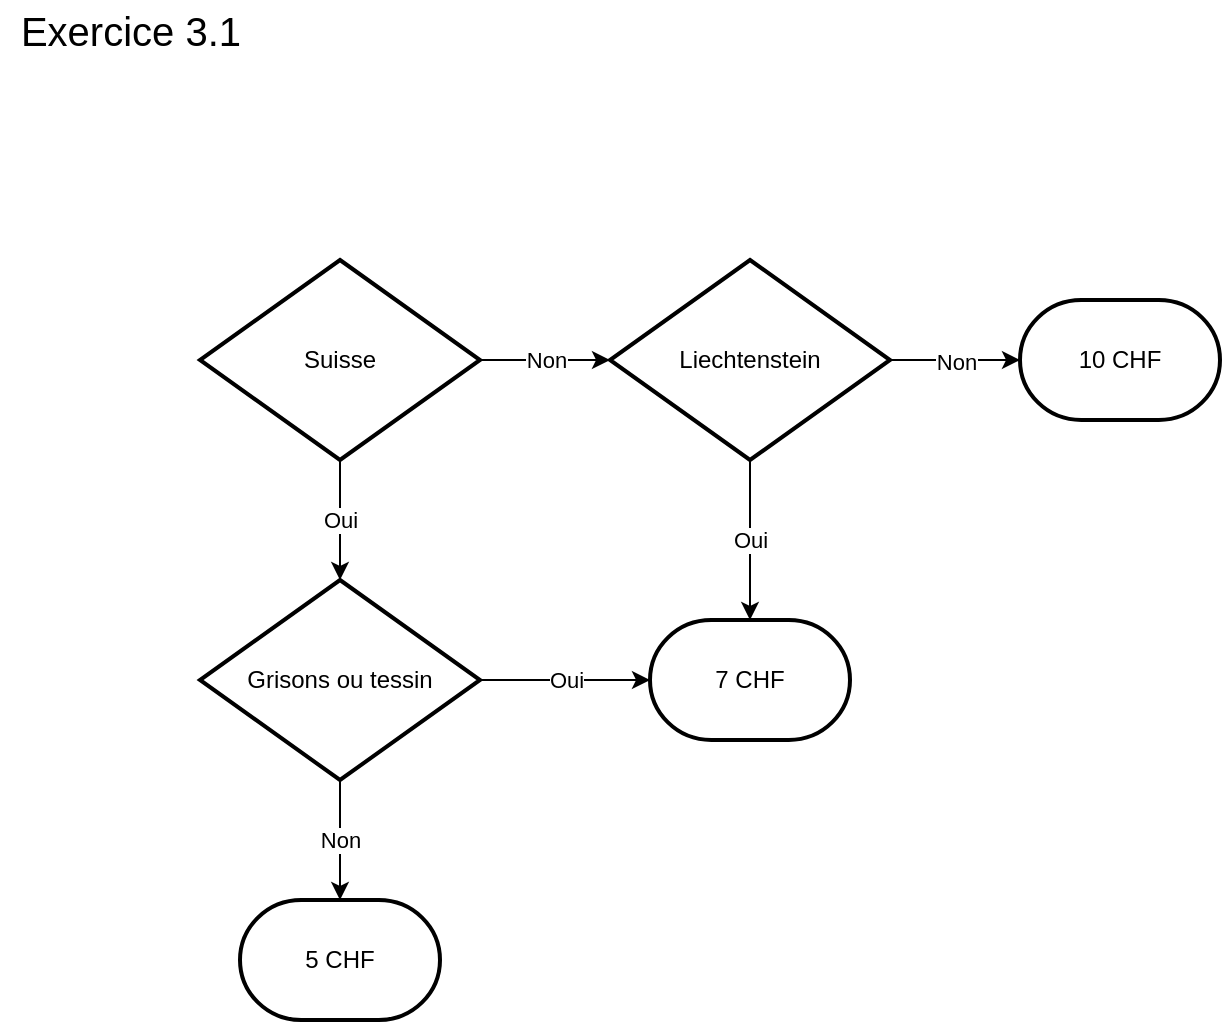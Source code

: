 <mxfile version="15.4.0" type="google"><diagram id="eH5oebx7Et-yWsjP4Nho" name="Page-1"><mxGraphModel dx="1209" dy="634" grid="1" gridSize="10" guides="1" tooltips="1" connect="1" arrows="1" fold="1" page="1" pageScale="1" pageWidth="850" pageHeight="1100" math="0" shadow="0"><root><mxCell id="0"/><mxCell id="1" parent="0"/><mxCell id="8_z2gBCCnfjnkBbHKMok-4" value="Oui" style="edgeStyle=orthogonalEdgeStyle;rounded=0;orthogonalLoop=1;jettySize=auto;html=1;exitX=0.5;exitY=1;exitDx=0;exitDy=0;exitPerimeter=0;entryX=0.5;entryY=0;entryDx=0;entryDy=0;entryPerimeter=0;" edge="1" parent="1" source="8_z2gBCCnfjnkBbHKMok-2" target="8_z2gBCCnfjnkBbHKMok-3"><mxGeometry relative="1" as="geometry"/></mxCell><mxCell id="8_z2gBCCnfjnkBbHKMok-6" value="Non" style="edgeStyle=orthogonalEdgeStyle;rounded=0;orthogonalLoop=1;jettySize=auto;html=1;exitX=1;exitY=0.5;exitDx=0;exitDy=0;exitPerimeter=0;entryX=0;entryY=0.5;entryDx=0;entryDy=0;entryPerimeter=0;" edge="1" parent="1" source="8_z2gBCCnfjnkBbHKMok-2" target="8_z2gBCCnfjnkBbHKMok-5"><mxGeometry relative="1" as="geometry"/></mxCell><mxCell id="8_z2gBCCnfjnkBbHKMok-2" value="Suisse" style="strokeWidth=2;html=1;shape=mxgraph.flowchart.decision;whiteSpace=wrap;" vertex="1" parent="1"><mxGeometry x="140" y="170" width="140" height="100" as="geometry"/></mxCell><mxCell id="8_z2gBCCnfjnkBbHKMok-14" value="Oui" style="edgeStyle=orthogonalEdgeStyle;rounded=0;orthogonalLoop=1;jettySize=auto;html=1;" edge="1" parent="1" source="8_z2gBCCnfjnkBbHKMok-3" target="8_z2gBCCnfjnkBbHKMok-11"><mxGeometry relative="1" as="geometry"/></mxCell><mxCell id="8_z2gBCCnfjnkBbHKMok-16" value="Non" style="edgeStyle=orthogonalEdgeStyle;rounded=0;orthogonalLoop=1;jettySize=auto;html=1;" edge="1" parent="1" source="8_z2gBCCnfjnkBbHKMok-3" target="8_z2gBCCnfjnkBbHKMok-15"><mxGeometry relative="1" as="geometry"/></mxCell><mxCell id="8_z2gBCCnfjnkBbHKMok-3" value="Grisons ou tessin" style="strokeWidth=2;html=1;shape=mxgraph.flowchart.decision;whiteSpace=wrap;" vertex="1" parent="1"><mxGeometry x="140" y="330" width="140" height="100" as="geometry"/></mxCell><mxCell id="8_z2gBCCnfjnkBbHKMok-8" value="Non" style="edgeStyle=orthogonalEdgeStyle;rounded=0;orthogonalLoop=1;jettySize=auto;html=1;exitX=1;exitY=0.5;exitDx=0;exitDy=0;exitPerimeter=0;entryX=0;entryY=0.5;entryDx=0;entryDy=0;entryPerimeter=0;" edge="1" parent="1" source="8_z2gBCCnfjnkBbHKMok-5"><mxGeometry relative="1" as="geometry"><mxPoint x="550" y="220" as="targetPoint"/></mxGeometry></mxCell><mxCell id="8_z2gBCCnfjnkBbHKMok-13" value="Oui" style="edgeStyle=orthogonalEdgeStyle;rounded=0;orthogonalLoop=1;jettySize=auto;html=1;" edge="1" parent="1" source="8_z2gBCCnfjnkBbHKMok-5" target="8_z2gBCCnfjnkBbHKMok-11"><mxGeometry relative="1" as="geometry"/></mxCell><mxCell id="8_z2gBCCnfjnkBbHKMok-5" value="Liechtenstein" style="strokeWidth=2;html=1;shape=mxgraph.flowchart.decision;whiteSpace=wrap;" vertex="1" parent="1"><mxGeometry x="345" y="170" width="140" height="100" as="geometry"/></mxCell><mxCell id="8_z2gBCCnfjnkBbHKMok-9" value="10 CHF" style="strokeWidth=2;html=1;shape=mxgraph.flowchart.terminator;whiteSpace=wrap;" vertex="1" parent="1"><mxGeometry x="550" y="190" width="100" height="60" as="geometry"/></mxCell><mxCell id="8_z2gBCCnfjnkBbHKMok-11" value="7 CHF" style="strokeWidth=2;html=1;shape=mxgraph.flowchart.terminator;whiteSpace=wrap;" vertex="1" parent="1"><mxGeometry x="365" y="350" width="100" height="60" as="geometry"/></mxCell><mxCell id="8_z2gBCCnfjnkBbHKMok-15" value="5 CHF" style="strokeWidth=2;html=1;shape=mxgraph.flowchart.terminator;whiteSpace=wrap;" vertex="1" parent="1"><mxGeometry x="160" y="490" width="100" height="60" as="geometry"/></mxCell><mxCell id="8_z2gBCCnfjnkBbHKMok-17" value="Exercice 3.1" style="text;html=1;align=center;verticalAlign=middle;resizable=0;points=[];autosize=1;strokeColor=none;fillColor=none;fontSize=20;" vertex="1" parent="1"><mxGeometry x="40" y="40" width="130" height="30" as="geometry"/></mxCell></root></mxGraphModel></diagram></mxfile>